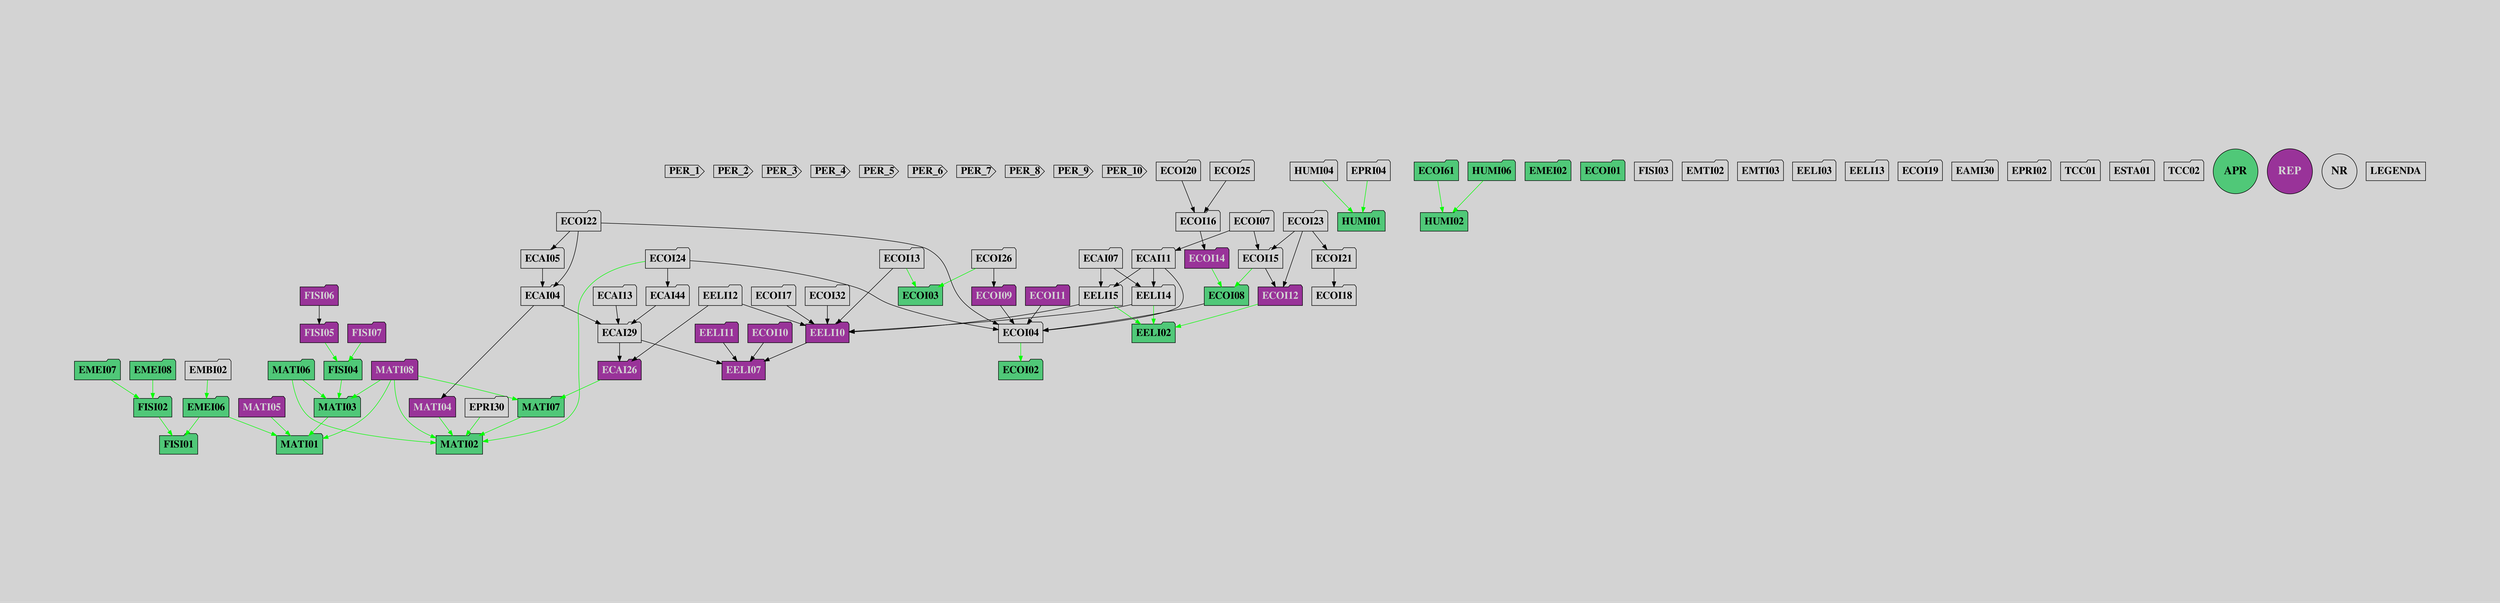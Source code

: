 digraph {
graph [pad="2,4" bgcolor=lightgray]
node [style=filled shape=cds fontsize=20.0 fontname="times bold"]
PER_1 [fillcolor="#d3d3d3" fontcolor="black" pos="0,18!"]
PER_2 [fillcolor="#d3d3d3" fontcolor="black" pos="2,18!"]
PER_3 [fillcolor="#d3d3d3" fontcolor="black" pos="4,18!"]
PER_4 [fillcolor="#d3d3d3" fontcolor="black" pos="6,18!"]
PER_5 [fillcolor="#d3d3d3" fontcolor="black" pos="8,18!"]
PER_6 [fillcolor="#d3d3d3" fontcolor="black" pos="10,18!"]
PER_7 [fillcolor="#d3d3d3" fontcolor="black" pos="12,18!"]
PER_8 [fillcolor="#d3d3d3" fontcolor="black" pos="14,18!"]
PER_9 [fillcolor="#d3d3d3" fontcolor="black" pos="16,18!"]
PER_10 [fillcolor="#d3d3d3" fontcolor="black" pos="18,18!"]
node [style=filled shape=folder fontsize=20.0 fontname="times bold"]
FISI01 [fillcolor="#50c878 "fontcolor="Black"pos="0,0!"]
MATI01 [fillcolor="#50c878 "fontcolor="Black"pos="0,2!"]
MATI02 [fillcolor="#50c878 "fontcolor="Black"pos="0,4!"]
HUMI01 [fillcolor="#50c878 "fontcolor="Black"pos="0,6!"]
HUMI02 [fillcolor="#50c878 "fontcolor="Black"pos="0,8!"]
ECOI03 [fillcolor="#50c878 "fontcolor="Black"pos="0,10!"]
ECOI02 [fillcolor="#50c878 "fontcolor="Black"pos="0,12!"]
EMEI02 [fillcolor="#50c878 "fontcolor="Black"pos="0,14!"]
ECOI01 [fillcolor="#50c878 "fontcolor="Black"pos="0,16!"]
FISI02 [fillcolor="#50c878 "fontcolor="Black"pos="2,0!"]
FISI03 [fillcolor="#d3d3d3 "fontcolor="black"pos="2,2!"]
EMEI06 [fillcolor="#50c878 "fontcolor="Black"pos="2,4!"]
MATI03 [fillcolor="#50c878 "fontcolor="Black"pos="2,6!"]
ECOI04 [fillcolor="#d3d3d3 "fontcolor="black"pos="2,8!"]
EMTI02 [fillcolor="#d3d3d3 "fontcolor="black"pos="2,10!"]
EMTI03 [fillcolor="#d3d3d3 "fontcolor="black"pos="2,12!"]
EELI02 [fillcolor="#50c878 "fontcolor="Black"pos="2,14!"]
EELI03 [fillcolor="#d3d3d3 "fontcolor="black"pos="2,16!"]
MATI06 [fillcolor="#50c878 "fontcolor="Black"pos="4,0!"]
MATI07 [fillcolor="#50c878 "fontcolor="Black"pos="4,2!"]
ECOI61 [fillcolor="#50c878 "fontcolor="Black"pos="4,4!"]
HUMI06 [fillcolor="#50c878 "fontcolor="Black"pos="4,6!"]
ECOI08 [fillcolor="#50c878 "fontcolor="Black"pos="4,8!"]
EMEI07 [fillcolor="#50c878 "fontcolor="Black"pos="4,10!"]
EMEI08 [fillcolor="#50c878 "fontcolor="Black"pos="4,12!"]
FISI04 [fillcolor="#50c878 "fontcolor="Black"pos="4,14!"]
EMBI02 [fillcolor="#d3d3d3 "fontcolor="black"pos="4,16!"]
MATI05 [fillcolor="#993399 "fontcolor="lightgrey"pos="6,0!"]
MATI08 [fillcolor="#993399 "fontcolor="lightgrey"pos="6,2!"]
MATI04 [fillcolor="#993399 "fontcolor="lightgrey"pos="6,4!"]
ECOI09 [fillcolor="#993399 "fontcolor="lightgrey"pos="6,6!"]
FISI05 [fillcolor="#993399 "fontcolor="lightgrey"pos="6,8!"]
FISI07 [fillcolor="#993399 "fontcolor="lightgrey"pos="6,10!"]
EELI07 [fillcolor="#993399 "fontcolor="lightgrey"pos="6,12!"]
ECOI11 [fillcolor="#993399 "fontcolor="lightgrey"pos="8,0!"]
ECOI12 [fillcolor="#993399 "fontcolor="lightgrey"pos="8,2!"]
ECOI14 [fillcolor="#993399 "fontcolor="lightgrey"pos="8,4!"]
ECAI26 [fillcolor="#993399 "fontcolor="lightgrey"pos="8,6!"]
ECOI10 [fillcolor="#993399 "fontcolor="lightgrey"pos="8,8!"]
EELI10 [fillcolor="#993399 "fontcolor="lightgrey"pos="8,10!"]
EELI11 [fillcolor="#993399 "fontcolor="lightgrey"pos="8,12!"]
FISI06 [fillcolor="#993399 "fontcolor="lightgrey"pos="8,14!"]
ECOI32 [fillcolor="#d3d3d3 "fontcolor="black"pos="10,0!"]
ECOI13 [fillcolor="#d3d3d3 "fontcolor="black"pos="10,2!"]
EELI14 [fillcolor="#d3d3d3 "fontcolor="black"pos="10,4!"]
EELI15 [fillcolor="#d3d3d3 "fontcolor="black"pos="10,6!"]
ECOI15 [fillcolor="#d3d3d3 "fontcolor="black"pos="10,8!"]
ECAI29 [fillcolor="#d3d3d3 "fontcolor="black"pos="10,10!"]
EELI12 [fillcolor="#d3d3d3 "fontcolor="black"pos="10,12!"]
ECOI16 [fillcolor="#d3d3d3 "fontcolor="black"pos="10,14!"]
EELI13 [fillcolor="#d3d3d3 "fontcolor="black"pos="10,16!"]
ECOI26 [fillcolor="#d3d3d3 "fontcolor="black"pos="12,0!"]
ECAI11 [fillcolor="#d3d3d3 "fontcolor="black"pos="12,2!"]
ECAI04 [fillcolor="#d3d3d3 "fontcolor="black"pos="12,4!"]
ECAI13 [fillcolor="#d3d3d3 "fontcolor="black"pos="12,6!"]
ECAI44 [fillcolor="#d3d3d3 "fontcolor="black"pos="12,8!"]
ECOI18 [fillcolor="#d3d3d3 "fontcolor="black"pos="12,10!"]
ECOI19 [fillcolor="#d3d3d3 "fontcolor="black"pos="12,12!"]
ECOI17 [fillcolor="#d3d3d3 "fontcolor="black"pos="12,14!"]
ECOI24 [fillcolor="#d3d3d3 "fontcolor="black"pos="14,0!"]
EPRI30 [fillcolor="#d3d3d3 "fontcolor="black"pos="14,2!"]
ECOI07 [fillcolor="#d3d3d3 "fontcolor="black"pos="14,4!"]
ECAI07 [fillcolor="#d3d3d3 "fontcolor="black"pos="14,6!"]
ECAI05 [fillcolor="#d3d3d3 "fontcolor="black"pos="14,8!"]
ECOI21 [fillcolor="#d3d3d3 "fontcolor="black"pos="14,10!"]
HUMI04 [fillcolor="#d3d3d3 "fontcolor="black"pos="16,0!"]
EPRI04 [fillcolor="#d3d3d3 "fontcolor="black"pos="16,2!"]
ECOI22 [fillcolor="#d3d3d3 "fontcolor="black"pos="16,4!"]
ECOI23 [fillcolor="#d3d3d3 "fontcolor="black"pos="16,6!"]
ECOI20 [fillcolor="#d3d3d3 "fontcolor="black"pos="16,8!"]
ECOI25 [fillcolor="#d3d3d3 "fontcolor="black"pos="16,10!"]
EAMI30 [fillcolor="#d3d3d3 "fontcolor="black"pos="16,12!"]
EPRI02 [fillcolor="#d3d3d3 "fontcolor="black"pos="16,14!"]
TCC01 [fillcolor="#d3d3d3 "fontcolor="black"pos="16,16!"]
ESTA01 [fillcolor="#d3d3d3 "fontcolor="black"pos="18,0!"]
TCC02 [fillcolor="#d3d3d3 "fontcolor="black"pos="18,2!"]
node [style=filled shape=circle fontsize=22.0 fontname="times bold"]
APR [fillcolor="#50c878" fontcolor="Black" pos="22,12!"]
REP [fillcolor="#993399" fontcolor="Lightgray" pos="22,14!"]
NR [fillcolor="#d3d3d3" fontcolor="Black" pos="22,16!"]
node [style=filled shape=box fontsize=20.0 fontname="times bold"]
LEGENDA [fillcolor="#d3d3d3" fontcolor="black" pos="22,18!"]
 edge [style="", weight=10,color=Green, len=.2]
FISI02 -> FISI01
 edge [style="", weight=10,color=Green, len=.2]
EMEI06 -> MATI01
 edge [style="", weight=10,color=Green, len=.2]
EMEI06 -> FISI01
 edge [style="", weight=10,color=Green, len=.2]
MATI03 -> MATI01
 edge [style="", weight=10,color=Green, len=.2]
ECOI04 -> ECOI02
 edge [style="", weight=10,color=Green, len=.2]
MATI06 -> MATI02
 edge [style="", weight=10,color=Green, len=.2]
MATI06 -> MATI03
 edge [style="", weight=10,color=Green, len=.2]
MATI07 -> MATI02
 edge [style="", weight=10,color=Green, len=.2]
ECOI61 -> HUMI02
 edge [style="", weight=10,color=Green, len=.2]
HUMI06 -> HUMI02
 edge [style="", weight=10,color=Black, len=.2]
ECOI08 -> ECOI04
 edge [style="", weight=10,color=Green, len=.2]
EMEI07 -> FISI02
 edge [style="", weight=10,color=Green, len=.2]
EMEI08 -> FISI02
 edge [style="", weight=10,color=Green, len=.2]
FISI04 -> MATI03
 edge [style="", weight=10,color=Green, len=.2]
EMBI02 -> EMEI06
 edge [style="", weight=10,color=Green, len=.2]
MATI05 -> MATI01
 edge [style="", weight=10,color=Green, len=.2]
MATI08 -> MATI01
 edge [style="", weight=10,color=Green, len=.2]
MATI08 -> MATI02
 edge [style="", weight=10,color=Green, len=.2]
MATI08 -> MATI03
 edge [style="", weight=10,color=Green, len=.2]
MATI08 -> MATI07
 edge [style="", weight=10,color=Green, len=.2]
MATI04 -> MATI02
 edge [style="", weight=10,color=Black, len=.2]
ECOI09 -> ECOI04
 edge [style="", weight=10,color=Green, len=.2]
FISI05 -> FISI04
 edge [style="", weight=10,color=Green, len=.2]
FISI07 -> FISI04
 edge [style="", weight=10,color=Black, len=.2]
ECOI11 -> ECOI04
 edge [style="", weight=10,color=Green, len=.2]
ECOI12 -> EELI02
 edge [style="", weight=10,color=Green, len=.2]
ECOI14 -> ECOI08
 edge [style="", weight=10,color=Green, len=.2]
ECAI26 -> MATI07
 edge [style="", weight=10,color=Black, len=.2]
ECOI10 -> EELI07
 edge [style="", weight=10,color=Black, len=.2]
EELI10 -> EELI07
 edge [style="", weight=10,color=Black, len=.2]
EELI11 -> EELI07
 edge [style="", weight=10,color=Black, len=.2]
FISI06 -> FISI05
 edge [style="", weight=10,color=Black, len=.2]
ECOI32 -> EELI10
 edge [style="", weight=10,color=Green, len=.2]
ECOI13 -> ECOI03
 edge [style="", weight=10,color=Black, len=.2]
ECOI13 -> EELI10
 edge [style="", weight=10,color=Green, len=.2]
EELI14 -> EELI02
 edge [style="", weight=10,color=Black, len=.2]
EELI14 -> EELI10
 edge [style="", weight=10,color=Green, len=.2]
EELI15 -> EELI02
 edge [style="", weight=10,color=Black, len=.2]
EELI15 -> EELI10
 edge [style="", weight=10,color=Green, len=.2]
ECOI15 -> ECOI08
 edge [style="", weight=10,color=Black, len=.2]
ECOI15 -> ECOI12
 edge [style="", weight=10,color=Black, len=.2]
ECAI29 -> EELI07
 edge [style="", weight=10,color=Black, len=.2]
ECAI29 -> ECAI26
 edge [style="", weight=10,color=Black, len=.2]
EELI12 -> ECAI26
 edge [style="", weight=10,color=Black, len=.2]
EELI12 -> EELI10
 edge [style="", weight=10,color=Black, len=.2]
ECOI16 -> ECOI14
 edge [style="", weight=10,color=Green, len=.2]
ECOI26 -> ECOI03
 edge [style="", weight=10,color=Black, len=.2]
ECOI26 -> ECOI09
 edge [style="", weight=10,color=Black, len=.2]
ECAI11 -> ECOI04
 edge [style="", weight=10,color=Black, len=.2]
ECAI11 -> EELI14
 edge [style="", weight=10,color=Black, len=.2]
ECAI11 -> EELI15
 edge [style="", weight=10,color=Black, len=.2]
ECAI04 -> MATI04
 edge [style="", weight=10,color=Black, len=.2]
ECAI04 -> ECAI29
 edge [style="", weight=10,color=Black, len=.2]
ECAI13 -> ECAI29
 edge [style="", weight=10,color=Black, len=.2]
ECAI44 -> ECAI29
 edge [style="", weight=10,color=Black, len=.2]
ECOI17 -> EELI10
 edge [style="", weight=10,color=Green, len=.2]
ECOI24 -> MATI02
 edge [style="", weight=10,color=Black, len=.2]
ECOI24 -> ECOI04
 edge [style="", weight=10,color=Black, len=.2]
ECOI24 -> ECAI44
 edge [style="", weight=10,color=Green, len=.2]
EPRI30 -> MATI02
 edge [style="", weight=10,color=Black, len=.2]
ECOI07 -> ECOI15
 edge [style="", weight=10,color=Black, len=.2]
ECOI07 -> ECAI11
 edge [style="", weight=10,color=Black, len=.2]
ECAI07 -> EELI14
 edge [style="", weight=10,color=Black, len=.2]
ECAI07 -> EELI15
 edge [style="", weight=10,color=Black, len=.2]
ECAI05 -> ECAI04
 edge [style="", weight=10,color=Black, len=.2]
ECOI21 -> ECOI18
 edge [style="", weight=10,color=Green, len=.2]
HUMI04 -> HUMI01
 edge [style="", weight=10,color=Green, len=.2]
EPRI04 -> HUMI01
 edge [style="", weight=10,color=Black, len=.2]
ECOI22 -> ECOI04
 edge [style="", weight=10,color=Black, len=.2]
ECOI22 -> ECAI04
 edge [style="", weight=10,color=Black, len=.2]
ECOI22 -> ECAI05
 edge [style="", weight=10,color=Black, len=.2]
ECOI23 -> ECOI12
 edge [style="", weight=10,color=Black, len=.2]
ECOI23 -> ECOI15
 edge [style="", weight=10,color=Black, len=.2]
ECOI23 -> ECOI21
 edge [style="", weight=10,color=Black, len=.2]
ECOI20 -> ECOI16
 edge [style="", weight=10,color=Black, len=.2]
ECOI25 -> ECOI16
}
